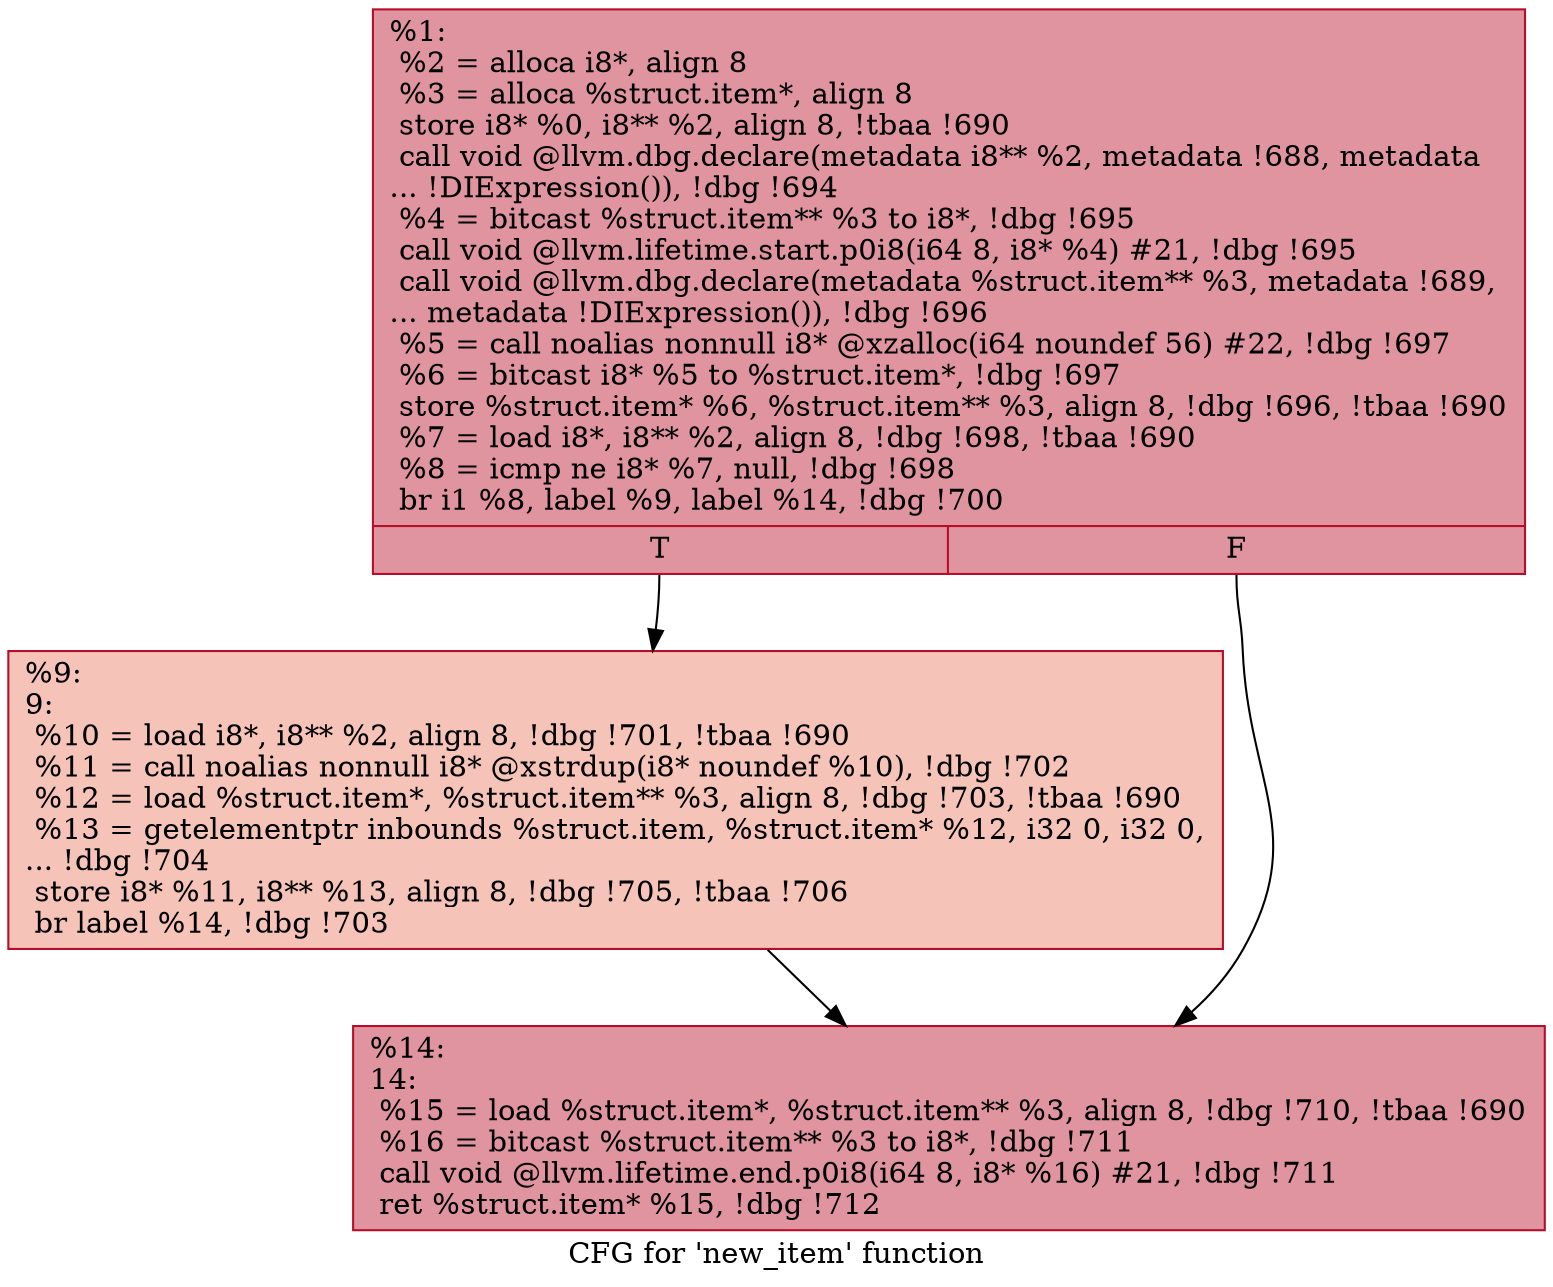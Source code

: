 digraph "CFG for 'new_item' function" {
	label="CFG for 'new_item' function";

	Node0x1895cb0 [shape=record,color="#b70d28ff", style=filled, fillcolor="#b70d2870",label="{%1:\l  %2 = alloca i8*, align 8\l  %3 = alloca %struct.item*, align 8\l  store i8* %0, i8** %2, align 8, !tbaa !690\l  call void @llvm.dbg.declare(metadata i8** %2, metadata !688, metadata\l... !DIExpression()), !dbg !694\l  %4 = bitcast %struct.item** %3 to i8*, !dbg !695\l  call void @llvm.lifetime.start.p0i8(i64 8, i8* %4) #21, !dbg !695\l  call void @llvm.dbg.declare(metadata %struct.item** %3, metadata !689,\l... metadata !DIExpression()), !dbg !696\l  %5 = call noalias nonnull i8* @xzalloc(i64 noundef 56) #22, !dbg !697\l  %6 = bitcast i8* %5 to %struct.item*, !dbg !697\l  store %struct.item* %6, %struct.item** %3, align 8, !dbg !696, !tbaa !690\l  %7 = load i8*, i8** %2, align 8, !dbg !698, !tbaa !690\l  %8 = icmp ne i8* %7, null, !dbg !698\l  br i1 %8, label %9, label %14, !dbg !700\l|{<s0>T|<s1>F}}"];
	Node0x1895cb0:s0 -> Node0x1895dc0;
	Node0x1895cb0:s1 -> Node0x1895e10;
	Node0x1895dc0 [shape=record,color="#b70d28ff", style=filled, fillcolor="#e8765c70",label="{%9:\l9:                                                \l  %10 = load i8*, i8** %2, align 8, !dbg !701, !tbaa !690\l  %11 = call noalias nonnull i8* @xstrdup(i8* noundef %10), !dbg !702\l  %12 = load %struct.item*, %struct.item** %3, align 8, !dbg !703, !tbaa !690\l  %13 = getelementptr inbounds %struct.item, %struct.item* %12, i32 0, i32 0,\l... !dbg !704\l  store i8* %11, i8** %13, align 8, !dbg !705, !tbaa !706\l  br label %14, !dbg !703\l}"];
	Node0x1895dc0 -> Node0x1895e10;
	Node0x1895e10 [shape=record,color="#b70d28ff", style=filled, fillcolor="#b70d2870",label="{%14:\l14:                                               \l  %15 = load %struct.item*, %struct.item** %3, align 8, !dbg !710, !tbaa !690\l  %16 = bitcast %struct.item** %3 to i8*, !dbg !711\l  call void @llvm.lifetime.end.p0i8(i64 8, i8* %16) #21, !dbg !711\l  ret %struct.item* %15, !dbg !712\l}"];
}
